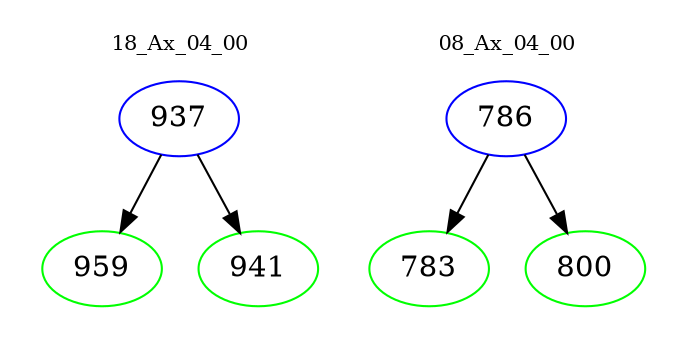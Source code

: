 digraph{
subgraph cluster_0 {
color = white
label = "18_Ax_04_00";
fontsize=10;
T0_937 [label="937", color="blue"]
T0_937 -> T0_959 [color="black"]
T0_959 [label="959", color="green"]
T0_937 -> T0_941 [color="black"]
T0_941 [label="941", color="green"]
}
subgraph cluster_1 {
color = white
label = "08_Ax_04_00";
fontsize=10;
T1_786 [label="786", color="blue"]
T1_786 -> T1_783 [color="black"]
T1_783 [label="783", color="green"]
T1_786 -> T1_800 [color="black"]
T1_800 [label="800", color="green"]
}
}
